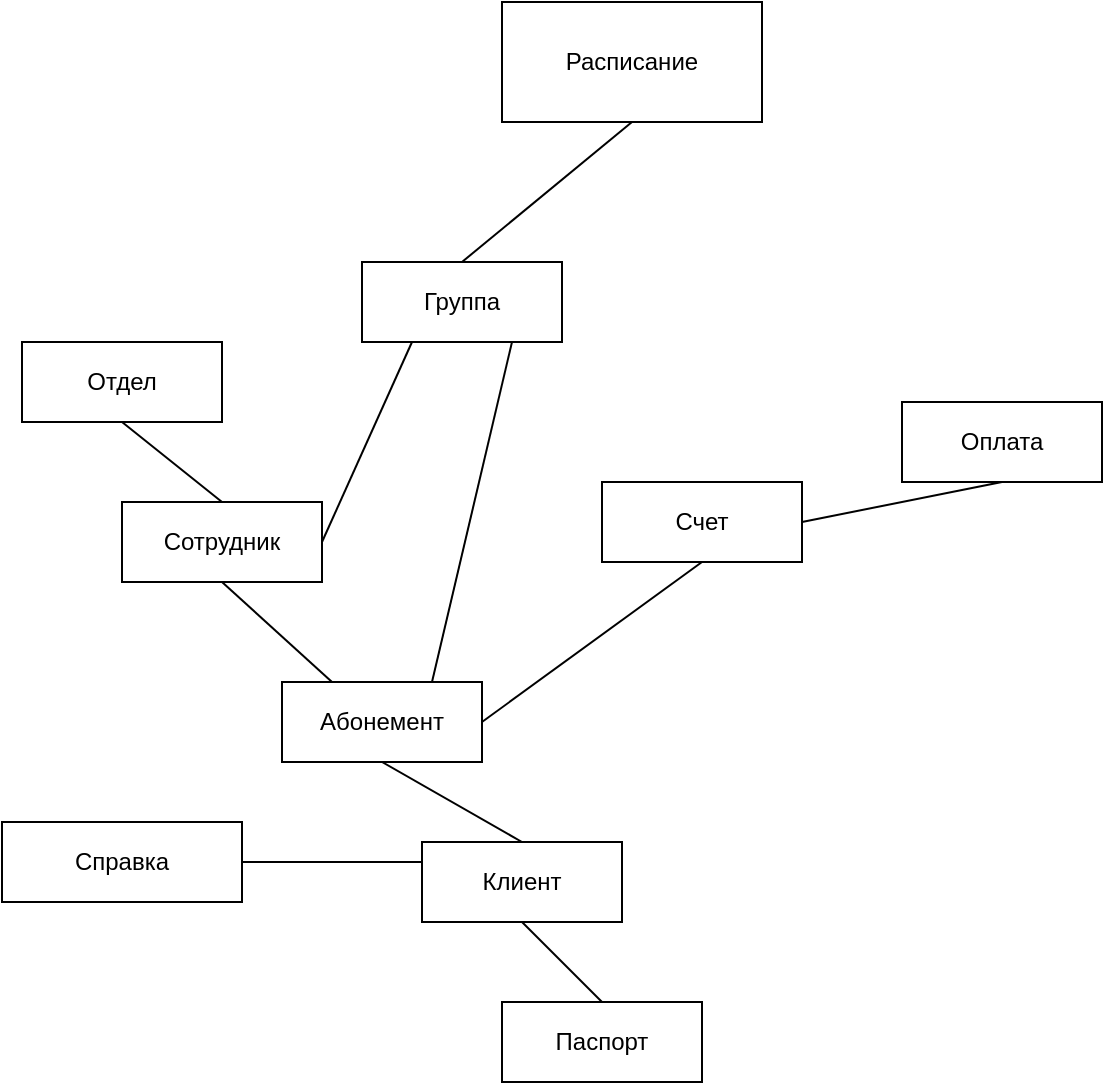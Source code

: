 <mxfile version="22.1.5" type="device" pages="3">
  <diagram name="Связь сущностей" id="02it9UvkFcy4DUCH5B7y">
    <mxGraphModel dx="1434" dy="790" grid="1" gridSize="10" guides="1" tooltips="1" connect="1" arrows="1" fold="1" page="1" pageScale="1" pageWidth="827" pageHeight="1169" math="0" shadow="0">
      <root>
        <mxCell id="0" />
        <mxCell id="1" parent="0" />
        <mxCell id="o1F1VT9cr-Glj1TYovU8-3" value="Сотрудник" style="whiteSpace=wrap;html=1;align=center;" parent="1" vertex="1">
          <mxGeometry x="199" y="360" width="100" height="40" as="geometry" />
        </mxCell>
        <mxCell id="o1F1VT9cr-Glj1TYovU8-4" value="Счет" style="whiteSpace=wrap;html=1;align=center;" parent="1" vertex="1">
          <mxGeometry x="439" y="350" width="100" height="40" as="geometry" />
        </mxCell>
        <mxCell id="o1F1VT9cr-Glj1TYovU8-6" value="Отдел" style="whiteSpace=wrap;html=1;align=center;" parent="1" vertex="1">
          <mxGeometry x="149" y="280" width="100" height="40" as="geometry" />
        </mxCell>
        <mxCell id="o1F1VT9cr-Glj1TYovU8-7" value="Паспорт" style="whiteSpace=wrap;html=1;align=center;" parent="1" vertex="1">
          <mxGeometry x="389" y="610" width="100" height="40" as="geometry" />
        </mxCell>
        <mxCell id="o1F1VT9cr-Glj1TYovU8-8" value="Клиент" style="whiteSpace=wrap;html=1;align=center;" parent="1" vertex="1">
          <mxGeometry x="349" y="530" width="100" height="40" as="geometry" />
        </mxCell>
        <mxCell id="o1F1VT9cr-Glj1TYovU8-10" value="Абонемент" style="whiteSpace=wrap;html=1;align=center;" parent="1" vertex="1">
          <mxGeometry x="279" y="450" width="100" height="40" as="geometry" />
        </mxCell>
        <mxCell id="o1F1VT9cr-Glj1TYovU8-13" value="Справка" style="whiteSpace=wrap;html=1;align=center;" parent="1" vertex="1">
          <mxGeometry x="139" y="520" width="120" height="40" as="geometry" />
        </mxCell>
        <mxCell id="o1F1VT9cr-Glj1TYovU8-16" value="" style="endArrow=none;html=1;rounded=0;entryX=0.5;entryY=1;entryDx=0;entryDy=0;exitX=0.5;exitY=0;exitDx=0;exitDy=0;" parent="1" source="o1F1VT9cr-Glj1TYovU8-3" target="o1F1VT9cr-Glj1TYovU8-6" edge="1">
          <mxGeometry width="50" height="50" relative="1" as="geometry">
            <mxPoint x="229" y="500" as="sourcePoint" />
            <mxPoint x="279" y="450" as="targetPoint" />
          </mxGeometry>
        </mxCell>
        <mxCell id="o1F1VT9cr-Glj1TYovU8-17" value="" style="endArrow=none;html=1;rounded=0;entryX=0.5;entryY=1;entryDx=0;entryDy=0;exitX=0.5;exitY=0;exitDx=0;exitDy=0;" parent="1" source="o1F1VT9cr-Glj1TYovU8-7" target="o1F1VT9cr-Glj1TYovU8-8" edge="1">
          <mxGeometry width="50" height="50" relative="1" as="geometry">
            <mxPoint x="369" y="770" as="sourcePoint" />
            <mxPoint x="419" y="720" as="targetPoint" />
          </mxGeometry>
        </mxCell>
        <mxCell id="o1F1VT9cr-Glj1TYovU8-23" value="" style="endArrow=none;html=1;rounded=0;entryX=1;entryY=0.5;entryDx=0;entryDy=0;exitX=0.5;exitY=1;exitDx=0;exitDy=0;" parent="1" source="o1F1VT9cr-Glj1TYovU8-4" target="o1F1VT9cr-Glj1TYovU8-10" edge="1">
          <mxGeometry width="50" height="50" relative="1" as="geometry">
            <mxPoint x="249" y="475" as="sourcePoint" />
            <mxPoint x="299" y="425" as="targetPoint" />
          </mxGeometry>
        </mxCell>
        <mxCell id="o1F1VT9cr-Glj1TYovU8-27" value="Оплата" style="whiteSpace=wrap;html=1;align=center;" parent="1" vertex="1">
          <mxGeometry x="589" y="310" width="100" height="40" as="geometry" />
        </mxCell>
        <mxCell id="o1F1VT9cr-Glj1TYovU8-33" value="" style="endArrow=none;html=1;rounded=0;entryX=0.5;entryY=1;entryDx=0;entryDy=0;exitX=0.5;exitY=0;exitDx=0;exitDy=0;" parent="1" source="o1F1VT9cr-Glj1TYovU8-8" target="o1F1VT9cr-Glj1TYovU8-10" edge="1">
          <mxGeometry width="50" height="50" relative="1" as="geometry">
            <mxPoint x="79" y="550" as="sourcePoint" />
            <mxPoint x="129" y="500" as="targetPoint" />
          </mxGeometry>
        </mxCell>
        <mxCell id="o1F1VT9cr-Glj1TYovU8-34" value="" style="endArrow=none;html=1;rounded=0;entryX=0.5;entryY=1;entryDx=0;entryDy=0;exitX=1;exitY=0.5;exitDx=0;exitDy=0;" parent="1" source="o1F1VT9cr-Glj1TYovU8-4" target="o1F1VT9cr-Glj1TYovU8-27" edge="1">
          <mxGeometry width="50" height="50" relative="1" as="geometry">
            <mxPoint x="569" y="450" as="sourcePoint" />
            <mxPoint x="619" y="400" as="targetPoint" />
          </mxGeometry>
        </mxCell>
        <mxCell id="o1F1VT9cr-Glj1TYovU8-36" value="" style="endArrow=none;html=1;rounded=0;entryX=0;entryY=0.25;entryDx=0;entryDy=0;strokeColor=#000000;" parent="1" source="o1F1VT9cr-Glj1TYovU8-13" target="o1F1VT9cr-Glj1TYovU8-8" edge="1">
          <mxGeometry width="50" height="50" relative="1" as="geometry">
            <mxPoint x="99" y="520" as="sourcePoint" />
            <mxPoint x="149" y="470" as="targetPoint" />
          </mxGeometry>
        </mxCell>
        <mxCell id="o1F1VT9cr-Glj1TYovU8-37" value="" style="endArrow=none;html=1;rounded=0;entryX=0.25;entryY=0;entryDx=0;entryDy=0;exitX=0.5;exitY=1;exitDx=0;exitDy=0;" parent="1" source="o1F1VT9cr-Glj1TYovU8-3" target="o1F1VT9cr-Glj1TYovU8-10" edge="1">
          <mxGeometry width="50" height="50" relative="1" as="geometry">
            <mxPoint x="159" y="500" as="sourcePoint" />
            <mxPoint x="209" y="450" as="targetPoint" />
          </mxGeometry>
        </mxCell>
        <mxCell id="Trh4I7BbrDBNZctFLFGw-2" value="Расписание" style="whiteSpace=wrap;html=1;align=center;" parent="1" vertex="1">
          <mxGeometry x="389" y="110" width="130" height="60" as="geometry" />
        </mxCell>
        <mxCell id="xAuBlTDTA0zlolhbD_qu-1" value="Группа" style="whiteSpace=wrap;html=1;align=center;" parent="1" vertex="1">
          <mxGeometry x="319" y="240" width="100" height="40" as="geometry" />
        </mxCell>
        <mxCell id="xAuBlTDTA0zlolhbD_qu-2" value="" style="endArrow=none;html=1;rounded=0;entryX=0.5;entryY=1;entryDx=0;entryDy=0;exitX=0.5;exitY=0;exitDx=0;exitDy=0;" parent="1" source="xAuBlTDTA0zlolhbD_qu-1" target="Trh4I7BbrDBNZctFLFGw-2" edge="1">
          <mxGeometry width="50" height="50" relative="1" as="geometry">
            <mxPoint x="579" y="680" as="sourcePoint" />
            <mxPoint x="629" y="630" as="targetPoint" />
          </mxGeometry>
        </mxCell>
        <mxCell id="xAuBlTDTA0zlolhbD_qu-3" value="" style="endArrow=none;html=1;rounded=0;entryX=0.25;entryY=1;entryDx=0;entryDy=0;exitX=1;exitY=0.5;exitDx=0;exitDy=0;" parent="1" source="o1F1VT9cr-Glj1TYovU8-3" target="xAuBlTDTA0zlolhbD_qu-1" edge="1">
          <mxGeometry width="50" height="50" relative="1" as="geometry">
            <mxPoint x="559" y="700" as="sourcePoint" />
            <mxPoint x="609" y="650" as="targetPoint" />
          </mxGeometry>
        </mxCell>
        <mxCell id="xAuBlTDTA0zlolhbD_qu-4" value="" style="endArrow=none;html=1;rounded=0;entryX=0.75;entryY=1;entryDx=0;entryDy=0;exitX=0.75;exitY=0;exitDx=0;exitDy=0;" parent="1" source="o1F1VT9cr-Glj1TYovU8-10" target="xAuBlTDTA0zlolhbD_qu-1" edge="1">
          <mxGeometry width="50" height="50" relative="1" as="geometry">
            <mxPoint x="539" y="710" as="sourcePoint" />
            <mxPoint x="589" y="660" as="targetPoint" />
          </mxGeometry>
        </mxCell>
      </root>
    </mxGraphModel>
  </diagram>
  <diagram id="EMOTaalgW9I2ZiNuXHzj" name="Даталогическая модель">
    <mxGraphModel dx="1434" dy="790" grid="1" gridSize="10" guides="1" tooltips="1" connect="1" arrows="1" fold="1" page="1" pageScale="1" pageWidth="827" pageHeight="1169" math="0" shadow="0">
      <root>
        <mxCell id="0" />
        <mxCell id="1" parent="0" />
        <mxCell id="WkszlVOVXjF80B7YvMMR-1" value="Сотрудник" style="whiteSpace=wrap;html=1;align=center;" parent="1" vertex="1">
          <mxGeometry x="181" y="350" width="100" height="40" as="geometry" />
        </mxCell>
        <mxCell id="WkszlVOVXjF80B7YvMMR-2" value="Счет" style="whiteSpace=wrap;html=1;align=center;" parent="1" vertex="1">
          <mxGeometry x="560" y="460" width="100" height="40" as="geometry" />
        </mxCell>
        <mxCell id="WkszlVOVXjF80B7YvMMR-3" value="Отдел" style="whiteSpace=wrap;html=1;align=center;" parent="1" vertex="1">
          <mxGeometry x="20" y="320" width="100" height="40" as="geometry" />
        </mxCell>
        <mxCell id="WkszlVOVXjF80B7YvMMR-4" value="Паспорт" style="whiteSpace=wrap;html=1;align=center;" parent="1" vertex="1">
          <mxGeometry x="400" y="630" width="100" height="40" as="geometry" />
        </mxCell>
        <mxCell id="WkszlVOVXjF80B7YvMMR-5" value="Клиент" style="whiteSpace=wrap;html=1;align=center;" parent="1" vertex="1">
          <mxGeometry x="371" y="550" width="100" height="40" as="geometry" />
        </mxCell>
        <mxCell id="WkszlVOVXjF80B7YvMMR-6" value="Абонемент" style="whiteSpace=wrap;html=1;align=center;" parent="1" vertex="1">
          <mxGeometry x="350" y="450" width="100" height="40" as="geometry" />
        </mxCell>
        <mxCell id="WkszlVOVXjF80B7YvMMR-7" value="Справка" style="whiteSpace=wrap;html=1;align=center;" parent="1" vertex="1">
          <mxGeometry x="120" y="545" width="120" height="40" as="geometry" />
        </mxCell>
        <mxCell id="WkszlVOVXjF80B7YvMMR-9" value="" style="endArrow=none;html=1;rounded=0;entryX=0.5;entryY=1;entryDx=0;entryDy=0;exitX=0.5;exitY=0;exitDx=0;exitDy=0;strokeColor=#000000;" parent="1" source="WkszlVOVXjF80B7YvMMR-4" target="WkszlVOVXjF80B7YvMMR-5" edge="1">
          <mxGeometry width="50" height="50" relative="1" as="geometry">
            <mxPoint x="351" y="790" as="sourcePoint" />
            <mxPoint x="401" y="740" as="targetPoint" />
          </mxGeometry>
        </mxCell>
        <mxCell id="WkszlVOVXjF80B7YvMMR-10" value="" style="endArrow=none;html=1;rounded=0;exitX=0;exitY=0.5;exitDx=0;exitDy=0;" parent="1" source="WkszlVOVXjF80B7YvMMR-2" edge="1">
          <mxGeometry width="50" height="50" relative="1" as="geometry">
            <mxPoint x="290" y="475" as="sourcePoint" />
            <mxPoint x="450" y="470" as="targetPoint" />
          </mxGeometry>
        </mxCell>
        <mxCell id="WkszlVOVXjF80B7YvMMR-11" value="Оплата" style="whiteSpace=wrap;html=1;align=center;" parent="1" vertex="1">
          <mxGeometry x="700" y="430" width="100" height="40" as="geometry" />
        </mxCell>
        <mxCell id="WkszlVOVXjF80B7YvMMR-16" value="Расписание" style="whiteSpace=wrap;html=1;align=center;" parent="1" vertex="1">
          <mxGeometry x="590" y="210" width="130" height="60" as="geometry" />
        </mxCell>
        <mxCell id="WkszlVOVXjF80B7YvMMR-17" value="Группа" style="whiteSpace=wrap;html=1;align=center;" parent="1" vertex="1">
          <mxGeometry x="420" y="270" width="100" height="40" as="geometry" />
        </mxCell>
        <mxCell id="-6R3NDcyHxiSixkOYSFN-1" value="" style="edgeStyle=entityRelationEdgeStyle;fontSize=12;html=1;endArrow=ERoneToMany;rounded=0;exitX=1;exitY=0.5;exitDx=0;exitDy=0;entryX=0;entryY=0.5;entryDx=0;entryDy=0;" parent="1" source="WkszlVOVXjF80B7YvMMR-3" target="WkszlVOVXjF80B7YvMMR-1" edge="1">
          <mxGeometry width="100" height="100" relative="1" as="geometry">
            <mxPoint x="251" y="160" as="sourcePoint" />
            <mxPoint x="351" y="60" as="targetPoint" />
          </mxGeometry>
        </mxCell>
        <mxCell id="-6R3NDcyHxiSixkOYSFN-3" value="" style="edgeStyle=entityRelationEdgeStyle;fontSize=12;html=1;endArrow=ERoneToMany;rounded=0;exitX=1;exitY=0.5;exitDx=0;exitDy=0;entryX=0;entryY=0.5;entryDx=0;entryDy=0;" parent="1" source="WkszlVOVXjF80B7YvMMR-2" target="WkszlVOVXjF80B7YvMMR-11" edge="1">
          <mxGeometry width="100" height="100" relative="1" as="geometry">
            <mxPoint x="691" y="560" as="sourcePoint" />
            <mxPoint x="791" y="460" as="targetPoint" />
          </mxGeometry>
        </mxCell>
        <mxCell id="-6R3NDcyHxiSixkOYSFN-4" value="" style="edgeStyle=entityRelationEdgeStyle;fontSize=12;html=1;endArrow=ERoneToMany;rounded=0;exitX=0;exitY=0.5;exitDx=0;exitDy=0;entryX=1;entryY=0.5;entryDx=0;entryDy=0;" parent="1" source="WkszlVOVXjF80B7YvMMR-16" target="WkszlVOVXjF80B7YvMMR-17" edge="1">
          <mxGeometry width="100" height="100" relative="1" as="geometry">
            <mxPoint x="491" y="280" as="sourcePoint" />
            <mxPoint x="591" y="180" as="targetPoint" />
          </mxGeometry>
        </mxCell>
        <mxCell id="-6R3NDcyHxiSixkOYSFN-5" value="" style="edgeStyle=entityRelationEdgeStyle;fontSize=12;html=1;endArrow=ERoneToMany;rounded=0;exitX=1;exitY=0.5;exitDx=0;exitDy=0;entryX=0;entryY=0.5;entryDx=0;entryDy=0;" parent="1" source="WkszlVOVXjF80B7YvMMR-1" target="WkszlVOVXjF80B7YvMMR-17" edge="1">
          <mxGeometry width="100" height="100" relative="1" as="geometry">
            <mxPoint x="551" y="370" as="sourcePoint" />
            <mxPoint x="651" y="270" as="targetPoint" />
          </mxGeometry>
        </mxCell>
        <mxCell id="-6R3NDcyHxiSixkOYSFN-7" value="" style="edgeStyle=entityRelationEdgeStyle;fontSize=12;html=1;endArrow=ERoneToMany;rounded=0;entryX=0;entryY=0.25;entryDx=0;entryDy=0;exitX=1;exitY=0.75;exitDx=0;exitDy=0;" parent="1" source="WkszlVOVXjF80B7YvMMR-1" target="WkszlVOVXjF80B7YvMMR-6" edge="1">
          <mxGeometry width="100" height="100" relative="1" as="geometry">
            <mxPoint x="270" y="450" as="sourcePoint" />
            <mxPoint x="681" y="515" as="targetPoint" />
          </mxGeometry>
        </mxCell>
        <mxCell id="-6R3NDcyHxiSixkOYSFN-8" value="" style="edgeStyle=entityRelationEdgeStyle;fontSize=12;html=1;endArrow=ERoneToMany;rounded=0;entryX=1;entryY=0.25;entryDx=0;entryDy=0;" parent="1" target="WkszlVOVXjF80B7YvMMR-6" edge="1">
          <mxGeometry width="100" height="100" relative="1" as="geometry">
            <mxPoint x="520" y="300" as="sourcePoint" />
            <mxPoint x="490" y="340" as="targetPoint" />
            <Array as="points">
              <mxPoint x="560" y="370" />
            </Array>
          </mxGeometry>
        </mxCell>
        <mxCell id="6IN_U0vSPY8LzE_appCk-1" value="" style="edgeStyle=entityRelationEdgeStyle;fontSize=12;html=1;endArrow=ERmany;entryX=1;entryY=0.75;entryDx=0;entryDy=0;strokeColor=#000000;" parent="1" source="WkszlVOVXjF80B7YvMMR-5" target="WkszlVOVXjF80B7YvMMR-6" edge="1">
          <mxGeometry width="100" height="100" relative="1" as="geometry">
            <mxPoint x="220" y="750" as="sourcePoint" />
            <mxPoint x="320" y="650" as="targetPoint" />
          </mxGeometry>
        </mxCell>
        <mxCell id="6IN_U0vSPY8LzE_appCk-3" value="" style="edgeStyle=entityRelationEdgeStyle;fontSize=12;html=1;endArrow=ERmany;strokeColor=#000000;entryX=1;entryY=0.5;entryDx=0;entryDy=0;exitX=0;exitY=0.25;exitDx=0;exitDy=0;" parent="1" source="WkszlVOVXjF80B7YvMMR-5" target="WkszlVOVXjF80B7YvMMR-7" edge="1">
          <mxGeometry width="100" height="100" relative="1" as="geometry">
            <mxPoint x="200" y="780" as="sourcePoint" />
            <mxPoint x="300" y="680" as="targetPoint" />
          </mxGeometry>
        </mxCell>
      </root>
    </mxGraphModel>
  </diagram>
  <diagram id="UViT4wf7WXmi_-VWl7wZ" name="ДМ с атрибутами">
    <mxGraphModel dx="1687" dy="2098" grid="1" gridSize="10" guides="1" tooltips="1" connect="1" arrows="1" fold="1" page="1" pageScale="1" pageWidth="827" pageHeight="1169" math="0" shadow="0">
      <root>
        <mxCell id="0" />
        <mxCell id="1" parent="0" />
        <mxCell id="JB4ri4jAcLGnaDkkdIts-1" value="Отдел" style="shape=table;startSize=30;container=1;collapsible=1;childLayout=tableLayout;fixedRows=1;rowLines=0;fontStyle=1;align=center;resizeLast=1;html=1;" vertex="1" parent="1">
          <mxGeometry x="20" y="130" width="180" height="150" as="geometry" />
        </mxCell>
        <mxCell id="JB4ri4jAcLGnaDkkdIts-2" value="" style="shape=tableRow;horizontal=0;startSize=0;swimlaneHead=0;swimlaneBody=0;fillColor=none;collapsible=0;dropTarget=0;points=[[0,0.5],[1,0.5]];portConstraint=eastwest;top=0;left=0;right=0;bottom=1;" vertex="1" parent="JB4ri4jAcLGnaDkkdIts-1">
          <mxGeometry y="30" width="180" height="30" as="geometry" />
        </mxCell>
        <mxCell id="JB4ri4jAcLGnaDkkdIts-3" value="PK" style="shape=partialRectangle;connectable=0;fillColor=none;top=0;left=0;bottom=0;right=0;fontStyle=1;overflow=hidden;whiteSpace=wrap;html=1;" vertex="1" parent="JB4ri4jAcLGnaDkkdIts-2">
          <mxGeometry width="30" height="30" as="geometry">
            <mxRectangle width="30" height="30" as="alternateBounds" />
          </mxGeometry>
        </mxCell>
        <mxCell id="JB4ri4jAcLGnaDkkdIts-4" value="ИД_Отдел (&lt;span style=&quot;font-size: 13pt; line-height: 115%; font-family: &amp;quot;Times New Roman&amp;quot;, &amp;quot;serif&amp;quot;;&quot; lang=&quot;EN-US&quot;&gt;ID&lt;/span&gt;&lt;span style=&quot;font-size: 13pt; line-height: 115%; font-family: &amp;quot;Times New Roman&amp;quot;, &amp;quot;serif&amp;quot;;&quot;&gt;)&lt;/span&gt;" style="shape=partialRectangle;connectable=0;fillColor=none;top=0;left=0;bottom=0;right=0;align=left;spacingLeft=6;fontStyle=5;overflow=hidden;whiteSpace=wrap;html=1;" vertex="1" parent="JB4ri4jAcLGnaDkkdIts-2">
          <mxGeometry x="30" width="150" height="30" as="geometry">
            <mxRectangle width="150" height="30" as="alternateBounds" />
          </mxGeometry>
        </mxCell>
        <mxCell id="JB4ri4jAcLGnaDkkdIts-5" value="" style="shape=tableRow;horizontal=0;startSize=0;swimlaneHead=0;swimlaneBody=0;fillColor=none;collapsible=0;dropTarget=0;points=[[0,0.5],[1,0.5]];portConstraint=eastwest;top=0;left=0;right=0;bottom=0;" vertex="1" parent="JB4ri4jAcLGnaDkkdIts-1">
          <mxGeometry y="60" width="180" height="30" as="geometry" />
        </mxCell>
        <mxCell id="JB4ri4jAcLGnaDkkdIts-6" value="" style="shape=partialRectangle;connectable=0;fillColor=none;top=0;left=0;bottom=0;right=0;editable=1;overflow=hidden;whiteSpace=wrap;html=1;" vertex="1" parent="JB4ri4jAcLGnaDkkdIts-5">
          <mxGeometry width="30" height="30" as="geometry">
            <mxRectangle width="30" height="30" as="alternateBounds" />
          </mxGeometry>
        </mxCell>
        <mxCell id="JB4ri4jAcLGnaDkkdIts-7" value="Наименование" style="shape=partialRectangle;connectable=0;fillColor=none;top=0;left=0;bottom=0;right=0;align=left;spacingLeft=6;overflow=hidden;whiteSpace=wrap;html=1;" vertex="1" parent="JB4ri4jAcLGnaDkkdIts-5">
          <mxGeometry x="30" width="150" height="30" as="geometry">
            <mxRectangle width="150" height="30" as="alternateBounds" />
          </mxGeometry>
        </mxCell>
        <mxCell id="JB4ri4jAcLGnaDkkdIts-8" value="" style="shape=tableRow;horizontal=0;startSize=0;swimlaneHead=0;swimlaneBody=0;fillColor=none;collapsible=0;dropTarget=0;points=[[0,0.5],[1,0.5]];portConstraint=eastwest;top=0;left=0;right=0;bottom=0;" vertex="1" parent="JB4ri4jAcLGnaDkkdIts-1">
          <mxGeometry y="90" width="180" height="30" as="geometry" />
        </mxCell>
        <mxCell id="JB4ri4jAcLGnaDkkdIts-9" value="" style="shape=partialRectangle;connectable=0;fillColor=none;top=0;left=0;bottom=0;right=0;editable=1;overflow=hidden;whiteSpace=wrap;html=1;" vertex="1" parent="JB4ri4jAcLGnaDkkdIts-8">
          <mxGeometry width="30" height="30" as="geometry">
            <mxRectangle width="30" height="30" as="alternateBounds" />
          </mxGeometry>
        </mxCell>
        <mxCell id="JB4ri4jAcLGnaDkkdIts-10" value="Место расположения" style="shape=partialRectangle;connectable=0;fillColor=none;top=0;left=0;bottom=0;right=0;align=left;spacingLeft=6;overflow=hidden;whiteSpace=wrap;html=1;" vertex="1" parent="JB4ri4jAcLGnaDkkdIts-8">
          <mxGeometry x="30" width="150" height="30" as="geometry">
            <mxRectangle width="150" height="30" as="alternateBounds" />
          </mxGeometry>
        </mxCell>
        <mxCell id="JB4ri4jAcLGnaDkkdIts-11" value="" style="shape=tableRow;horizontal=0;startSize=0;swimlaneHead=0;swimlaneBody=0;fillColor=none;collapsible=0;dropTarget=0;points=[[0,0.5],[1,0.5]];portConstraint=eastwest;top=0;left=0;right=0;bottom=0;" vertex="1" parent="JB4ri4jAcLGnaDkkdIts-1">
          <mxGeometry y="120" width="180" height="30" as="geometry" />
        </mxCell>
        <mxCell id="JB4ri4jAcLGnaDkkdIts-12" value="" style="shape=partialRectangle;connectable=0;fillColor=none;top=0;left=0;bottom=0;right=0;editable=1;overflow=hidden;whiteSpace=wrap;html=1;" vertex="1" parent="JB4ri4jAcLGnaDkkdIts-11">
          <mxGeometry width="30" height="30" as="geometry">
            <mxRectangle width="30" height="30" as="alternateBounds" />
          </mxGeometry>
        </mxCell>
        <mxCell id="JB4ri4jAcLGnaDkkdIts-13" value="Контактное данное" style="shape=partialRectangle;connectable=0;fillColor=none;top=0;left=0;bottom=0;right=0;align=left;spacingLeft=6;overflow=hidden;whiteSpace=wrap;html=1;" vertex="1" parent="JB4ri4jAcLGnaDkkdIts-11">
          <mxGeometry x="30" width="150" height="30" as="geometry">
            <mxRectangle width="150" height="30" as="alternateBounds" />
          </mxGeometry>
        </mxCell>
        <mxCell id="JB4ri4jAcLGnaDkkdIts-14" value="Сотрудник" style="shape=table;startSize=30;container=1;collapsible=1;childLayout=tableLayout;fixedRows=1;rowLines=0;fontStyle=1;align=center;resizeLast=1;html=1;" vertex="1" parent="1">
          <mxGeometry x="280" y="80" width="180" height="200" as="geometry" />
        </mxCell>
        <mxCell id="JB4ri4jAcLGnaDkkdIts-15" value="" style="shape=tableRow;horizontal=0;startSize=0;swimlaneHead=0;swimlaneBody=0;fillColor=none;collapsible=0;dropTarget=0;points=[[0,0.5],[1,0.5]];portConstraint=eastwest;top=0;left=0;right=0;bottom=1;" vertex="1" parent="JB4ri4jAcLGnaDkkdIts-14">
          <mxGeometry y="30" width="180" height="30" as="geometry" />
        </mxCell>
        <mxCell id="JB4ri4jAcLGnaDkkdIts-16" value="PK" style="shape=partialRectangle;connectable=0;fillColor=none;top=0;left=0;bottom=0;right=0;fontStyle=1;overflow=hidden;whiteSpace=wrap;html=1;" vertex="1" parent="JB4ri4jAcLGnaDkkdIts-15">
          <mxGeometry width="30" height="30" as="geometry">
            <mxRectangle width="30" height="30" as="alternateBounds" />
          </mxGeometry>
        </mxCell>
        <mxCell id="JB4ri4jAcLGnaDkkdIts-17" value="ИД_Сотрудник (&lt;span style=&quot;font-size: 12pt; line-height: 115%; font-family: &amp;quot;Times New Roman&amp;quot;, &amp;quot;serif&amp;quot;;&quot; lang=&quot;EN-US&quot;&gt;ID&lt;/span&gt;&lt;span style=&quot;font-size: 12pt; line-height: 115%; font-family: &amp;quot;Times New Roman&amp;quot;, &amp;quot;serif&amp;quot;;&quot;&gt;)&lt;/span&gt;" style="shape=partialRectangle;connectable=0;fillColor=none;top=0;left=0;bottom=0;right=0;align=left;spacingLeft=6;fontStyle=5;overflow=hidden;whiteSpace=wrap;html=1;" vertex="1" parent="JB4ri4jAcLGnaDkkdIts-15">
          <mxGeometry x="30" width="150" height="30" as="geometry">
            <mxRectangle width="150" height="30" as="alternateBounds" />
          </mxGeometry>
        </mxCell>
        <mxCell id="JB4ri4jAcLGnaDkkdIts-18" value="" style="shape=tableRow;horizontal=0;startSize=0;swimlaneHead=0;swimlaneBody=0;fillColor=none;collapsible=0;dropTarget=0;points=[[0,0.5],[1,0.5]];portConstraint=eastwest;top=0;left=0;right=0;bottom=0;" vertex="1" parent="JB4ri4jAcLGnaDkkdIts-14">
          <mxGeometry y="60" width="180" height="30" as="geometry" />
        </mxCell>
        <mxCell id="JB4ri4jAcLGnaDkkdIts-19" value="" style="shape=partialRectangle;connectable=0;fillColor=none;top=0;left=0;bottom=0;right=0;editable=1;overflow=hidden;whiteSpace=wrap;html=1;" vertex="1" parent="JB4ri4jAcLGnaDkkdIts-18">
          <mxGeometry width="30" height="30" as="geometry">
            <mxRectangle width="30" height="30" as="alternateBounds" />
          </mxGeometry>
        </mxCell>
        <mxCell id="JB4ri4jAcLGnaDkkdIts-20" value="Фамилия" style="shape=partialRectangle;connectable=0;fillColor=none;top=0;left=0;bottom=0;right=0;align=left;spacingLeft=6;overflow=hidden;whiteSpace=wrap;html=1;" vertex="1" parent="JB4ri4jAcLGnaDkkdIts-18">
          <mxGeometry x="30" width="150" height="30" as="geometry">
            <mxRectangle width="150" height="30" as="alternateBounds" />
          </mxGeometry>
        </mxCell>
        <mxCell id="JB4ri4jAcLGnaDkkdIts-21" value="" style="shape=tableRow;horizontal=0;startSize=0;swimlaneHead=0;swimlaneBody=0;fillColor=none;collapsible=0;dropTarget=0;points=[[0,0.5],[1,0.5]];portConstraint=eastwest;top=0;left=0;right=0;bottom=0;" vertex="1" parent="JB4ri4jAcLGnaDkkdIts-14">
          <mxGeometry y="90" width="180" height="30" as="geometry" />
        </mxCell>
        <mxCell id="JB4ri4jAcLGnaDkkdIts-22" value="" style="shape=partialRectangle;connectable=0;fillColor=none;top=0;left=0;bottom=0;right=0;editable=1;overflow=hidden;whiteSpace=wrap;html=1;" vertex="1" parent="JB4ri4jAcLGnaDkkdIts-21">
          <mxGeometry width="30" height="30" as="geometry">
            <mxRectangle width="30" height="30" as="alternateBounds" />
          </mxGeometry>
        </mxCell>
        <mxCell id="JB4ri4jAcLGnaDkkdIts-23" value="Имя" style="shape=partialRectangle;connectable=0;fillColor=none;top=0;left=0;bottom=0;right=0;align=left;spacingLeft=6;overflow=hidden;whiteSpace=wrap;html=1;" vertex="1" parent="JB4ri4jAcLGnaDkkdIts-21">
          <mxGeometry x="30" width="150" height="30" as="geometry">
            <mxRectangle width="150" height="30" as="alternateBounds" />
          </mxGeometry>
        </mxCell>
        <mxCell id="JB4ri4jAcLGnaDkkdIts-24" value="" style="shape=tableRow;horizontal=0;startSize=0;swimlaneHead=0;swimlaneBody=0;fillColor=none;collapsible=0;dropTarget=0;points=[[0,0.5],[1,0.5]];portConstraint=eastwest;top=0;left=0;right=0;bottom=0;" vertex="1" parent="JB4ri4jAcLGnaDkkdIts-14">
          <mxGeometry y="120" width="180" height="80" as="geometry" />
        </mxCell>
        <mxCell id="JB4ri4jAcLGnaDkkdIts-25" value="" style="shape=partialRectangle;connectable=0;fillColor=none;top=0;left=0;bottom=0;right=0;editable=1;overflow=hidden;whiteSpace=wrap;html=1;" vertex="1" parent="JB4ri4jAcLGnaDkkdIts-24">
          <mxGeometry width="30" height="80" as="geometry">
            <mxRectangle width="30" height="80" as="alternateBounds" />
          </mxGeometry>
        </mxCell>
        <mxCell id="JB4ri4jAcLGnaDkkdIts-26" value="Отчество&lt;br&gt;&lt;br&gt;ИД_Отдел&lt;br&gt;&lt;br&gt;Должность" style="shape=partialRectangle;connectable=0;fillColor=none;top=0;left=0;bottom=0;right=0;align=left;spacingLeft=6;overflow=hidden;whiteSpace=wrap;html=1;" vertex="1" parent="JB4ri4jAcLGnaDkkdIts-24">
          <mxGeometry x="30" width="150" height="80" as="geometry">
            <mxRectangle width="150" height="80" as="alternateBounds" />
          </mxGeometry>
        </mxCell>
        <mxCell id="JB4ri4jAcLGnaDkkdIts-27" value="Клиент" style="shape=table;startSize=30;container=1;collapsible=1;childLayout=tableLayout;fixedRows=1;rowLines=0;fontStyle=1;align=center;resizeLast=1;html=1;" vertex="1" parent="1">
          <mxGeometry x="850" y="480" width="180" height="260" as="geometry" />
        </mxCell>
        <mxCell id="JB4ri4jAcLGnaDkkdIts-28" value="" style="shape=tableRow;horizontal=0;startSize=0;swimlaneHead=0;swimlaneBody=0;fillColor=none;collapsible=0;dropTarget=0;points=[[0,0.5],[1,0.5]];portConstraint=eastwest;top=0;left=0;right=0;bottom=1;" vertex="1" parent="JB4ri4jAcLGnaDkkdIts-27">
          <mxGeometry y="30" width="180" height="30" as="geometry" />
        </mxCell>
        <mxCell id="JB4ri4jAcLGnaDkkdIts-29" value="PK" style="shape=partialRectangle;connectable=0;fillColor=none;top=0;left=0;bottom=0;right=0;fontStyle=1;overflow=hidden;whiteSpace=wrap;html=1;" vertex="1" parent="JB4ri4jAcLGnaDkkdIts-28">
          <mxGeometry width="30" height="30" as="geometry">
            <mxRectangle width="30" height="30" as="alternateBounds" />
          </mxGeometry>
        </mxCell>
        <mxCell id="JB4ri4jAcLGnaDkkdIts-30" value="ИД_Клиент (&lt;span style=&quot;font-size: 13pt; line-height: 115%; font-family: &amp;quot;Times New Roman&amp;quot;, &amp;quot;serif&amp;quot;;&quot; lang=&quot;EN-US&quot;&gt;ID&lt;/span&gt;&lt;span style=&quot;font-size: 13pt; line-height: 115%; font-family: &amp;quot;Times New Roman&amp;quot;, &amp;quot;serif&amp;quot;;&quot;&gt;)&lt;/span&gt;" style="shape=partialRectangle;connectable=0;fillColor=none;top=0;left=0;bottom=0;right=0;align=left;spacingLeft=6;fontStyle=5;overflow=hidden;whiteSpace=wrap;html=1;" vertex="1" parent="JB4ri4jAcLGnaDkkdIts-28">
          <mxGeometry x="30" width="150" height="30" as="geometry">
            <mxRectangle width="150" height="30" as="alternateBounds" />
          </mxGeometry>
        </mxCell>
        <mxCell id="JB4ri4jAcLGnaDkkdIts-31" value="" style="shape=tableRow;horizontal=0;startSize=0;swimlaneHead=0;swimlaneBody=0;fillColor=none;collapsible=0;dropTarget=0;points=[[0,0.5],[1,0.5]];portConstraint=eastwest;top=0;left=0;right=0;bottom=0;" vertex="1" parent="JB4ri4jAcLGnaDkkdIts-27">
          <mxGeometry y="60" width="180" height="30" as="geometry" />
        </mxCell>
        <mxCell id="JB4ri4jAcLGnaDkkdIts-32" value="" style="shape=partialRectangle;connectable=0;fillColor=none;top=0;left=0;bottom=0;right=0;editable=1;overflow=hidden;whiteSpace=wrap;html=1;" vertex="1" parent="JB4ri4jAcLGnaDkkdIts-31">
          <mxGeometry width="30" height="30" as="geometry">
            <mxRectangle width="30" height="30" as="alternateBounds" />
          </mxGeometry>
        </mxCell>
        <mxCell id="JB4ri4jAcLGnaDkkdIts-33" value="Фамилия" style="shape=partialRectangle;connectable=0;fillColor=none;top=0;left=0;bottom=0;right=0;align=left;spacingLeft=6;overflow=hidden;whiteSpace=wrap;html=1;" vertex="1" parent="JB4ri4jAcLGnaDkkdIts-31">
          <mxGeometry x="30" width="150" height="30" as="geometry">
            <mxRectangle width="150" height="30" as="alternateBounds" />
          </mxGeometry>
        </mxCell>
        <mxCell id="JB4ri4jAcLGnaDkkdIts-34" value="" style="shape=tableRow;horizontal=0;startSize=0;swimlaneHead=0;swimlaneBody=0;fillColor=none;collapsible=0;dropTarget=0;points=[[0,0.5],[1,0.5]];portConstraint=eastwest;top=0;left=0;right=0;bottom=0;" vertex="1" parent="JB4ri4jAcLGnaDkkdIts-27">
          <mxGeometry y="90" width="180" height="30" as="geometry" />
        </mxCell>
        <mxCell id="JB4ri4jAcLGnaDkkdIts-35" value="" style="shape=partialRectangle;connectable=0;fillColor=none;top=0;left=0;bottom=0;right=0;editable=1;overflow=hidden;whiteSpace=wrap;html=1;" vertex="1" parent="JB4ri4jAcLGnaDkkdIts-34">
          <mxGeometry width="30" height="30" as="geometry">
            <mxRectangle width="30" height="30" as="alternateBounds" />
          </mxGeometry>
        </mxCell>
        <mxCell id="JB4ri4jAcLGnaDkkdIts-36" value="Имя" style="shape=partialRectangle;connectable=0;fillColor=none;top=0;left=0;bottom=0;right=0;align=left;spacingLeft=6;overflow=hidden;whiteSpace=wrap;html=1;" vertex="1" parent="JB4ri4jAcLGnaDkkdIts-34">
          <mxGeometry x="30" width="150" height="30" as="geometry">
            <mxRectangle width="150" height="30" as="alternateBounds" />
          </mxGeometry>
        </mxCell>
        <mxCell id="JB4ri4jAcLGnaDkkdIts-37" value="" style="shape=tableRow;horizontal=0;startSize=0;swimlaneHead=0;swimlaneBody=0;fillColor=none;collapsible=0;dropTarget=0;points=[[0,0.5],[1,0.5]];portConstraint=eastwest;top=0;left=0;right=0;bottom=0;" vertex="1" parent="JB4ri4jAcLGnaDkkdIts-27">
          <mxGeometry y="120" width="180" height="140" as="geometry" />
        </mxCell>
        <mxCell id="JB4ri4jAcLGnaDkkdIts-38" value="" style="shape=partialRectangle;connectable=0;fillColor=none;top=0;left=0;bottom=0;right=0;editable=1;overflow=hidden;whiteSpace=wrap;html=1;" vertex="1" parent="JB4ri4jAcLGnaDkkdIts-37">
          <mxGeometry width="30" height="140" as="geometry">
            <mxRectangle width="30" height="140" as="alternateBounds" />
          </mxGeometry>
        </mxCell>
        <mxCell id="JB4ri4jAcLGnaDkkdIts-39" value="Отчество&lt;br&gt;&lt;br&gt;ИД_Паспорт&lt;br&gt;&lt;br&gt;Телефон&lt;br&gt;&lt;br&gt;Эл. почта&lt;br&gt;&lt;br&gt;Категория клиента" style="shape=partialRectangle;connectable=0;fillColor=none;top=0;left=0;bottom=0;right=0;align=left;spacingLeft=6;overflow=hidden;whiteSpace=wrap;html=1;" vertex="1" parent="JB4ri4jAcLGnaDkkdIts-37">
          <mxGeometry x="30" width="150" height="140" as="geometry">
            <mxRectangle width="150" height="140" as="alternateBounds" />
          </mxGeometry>
        </mxCell>
        <mxCell id="JB4ri4jAcLGnaDkkdIts-40" value="Абонемент" style="shape=table;startSize=30;container=1;collapsible=1;childLayout=tableLayout;fixedRows=1;rowLines=0;fontStyle=1;align=center;resizeLast=1;html=1;" vertex="1" parent="1">
          <mxGeometry x="550" y="100" width="180" height="280" as="geometry" />
        </mxCell>
        <mxCell id="JB4ri4jAcLGnaDkkdIts-41" value="" style="shape=tableRow;horizontal=0;startSize=0;swimlaneHead=0;swimlaneBody=0;fillColor=none;collapsible=0;dropTarget=0;points=[[0,0.5],[1,0.5]];portConstraint=eastwest;top=0;left=0;right=0;bottom=1;" vertex="1" parent="JB4ri4jAcLGnaDkkdIts-40">
          <mxGeometry y="30" width="180" height="30" as="geometry" />
        </mxCell>
        <mxCell id="JB4ri4jAcLGnaDkkdIts-42" value="PK" style="shape=partialRectangle;connectable=0;fillColor=none;top=0;left=0;bottom=0;right=0;fontStyle=1;overflow=hidden;whiteSpace=wrap;html=1;" vertex="1" parent="JB4ri4jAcLGnaDkkdIts-41">
          <mxGeometry width="30" height="30" as="geometry">
            <mxRectangle width="30" height="30" as="alternateBounds" />
          </mxGeometry>
        </mxCell>
        <mxCell id="JB4ri4jAcLGnaDkkdIts-43" value="ИД_Абонемент (&lt;span style=&quot;font-size: 12pt; line-height: 115%; font-family: &amp;quot;Times New Roman&amp;quot;, &amp;quot;serif&amp;quot;;&quot; lang=&quot;EN-US&quot;&gt;ID&lt;/span&gt;&lt;span style=&quot;font-size: 12pt; line-height: 115%; font-family: &amp;quot;Times New Roman&amp;quot;, &amp;quot;serif&amp;quot;;&quot;&gt;)&lt;/span&gt;" style="shape=partialRectangle;connectable=0;fillColor=none;top=0;left=0;bottom=0;right=0;align=left;spacingLeft=6;fontStyle=5;overflow=hidden;whiteSpace=wrap;html=1;" vertex="1" parent="JB4ri4jAcLGnaDkkdIts-41">
          <mxGeometry x="30" width="150" height="30" as="geometry">
            <mxRectangle width="150" height="30" as="alternateBounds" />
          </mxGeometry>
        </mxCell>
        <mxCell id="JB4ri4jAcLGnaDkkdIts-44" value="" style="shape=tableRow;horizontal=0;startSize=0;swimlaneHead=0;swimlaneBody=0;fillColor=none;collapsible=0;dropTarget=0;points=[[0,0.5],[1,0.5]];portConstraint=eastwest;top=0;left=0;right=0;bottom=0;" vertex="1" parent="JB4ri4jAcLGnaDkkdIts-40">
          <mxGeometry y="60" width="180" height="30" as="geometry" />
        </mxCell>
        <mxCell id="JB4ri4jAcLGnaDkkdIts-45" value="" style="shape=partialRectangle;connectable=0;fillColor=none;top=0;left=0;bottom=0;right=0;editable=1;overflow=hidden;whiteSpace=wrap;html=1;" vertex="1" parent="JB4ri4jAcLGnaDkkdIts-44">
          <mxGeometry width="30" height="30" as="geometry">
            <mxRectangle width="30" height="30" as="alternateBounds" />
          </mxGeometry>
        </mxCell>
        <mxCell id="JB4ri4jAcLGnaDkkdIts-46" value="Номер" style="shape=partialRectangle;connectable=0;fillColor=none;top=0;left=0;bottom=0;right=0;align=left;spacingLeft=6;overflow=hidden;whiteSpace=wrap;html=1;" vertex="1" parent="JB4ri4jAcLGnaDkkdIts-44">
          <mxGeometry x="30" width="150" height="30" as="geometry">
            <mxRectangle width="150" height="30" as="alternateBounds" />
          </mxGeometry>
        </mxCell>
        <mxCell id="JB4ri4jAcLGnaDkkdIts-47" value="" style="shape=tableRow;horizontal=0;startSize=0;swimlaneHead=0;swimlaneBody=0;fillColor=none;collapsible=0;dropTarget=0;points=[[0,0.5],[1,0.5]];portConstraint=eastwest;top=0;left=0;right=0;bottom=0;" vertex="1" parent="JB4ri4jAcLGnaDkkdIts-40">
          <mxGeometry y="90" width="180" height="30" as="geometry" />
        </mxCell>
        <mxCell id="JB4ri4jAcLGnaDkkdIts-48" value="" style="shape=partialRectangle;connectable=0;fillColor=none;top=0;left=0;bottom=0;right=0;editable=1;overflow=hidden;whiteSpace=wrap;html=1;" vertex="1" parent="JB4ri4jAcLGnaDkkdIts-47">
          <mxGeometry width="30" height="30" as="geometry">
            <mxRectangle width="30" height="30" as="alternateBounds" />
          </mxGeometry>
        </mxCell>
        <mxCell id="JB4ri4jAcLGnaDkkdIts-49" value="ИД_Клиент" style="shape=partialRectangle;connectable=0;fillColor=none;top=0;left=0;bottom=0;right=0;align=left;spacingLeft=6;overflow=hidden;whiteSpace=wrap;html=1;" vertex="1" parent="JB4ri4jAcLGnaDkkdIts-47">
          <mxGeometry x="30" width="150" height="30" as="geometry">
            <mxRectangle width="150" height="30" as="alternateBounds" />
          </mxGeometry>
        </mxCell>
        <mxCell id="JB4ri4jAcLGnaDkkdIts-50" value="" style="shape=tableRow;horizontal=0;startSize=0;swimlaneHead=0;swimlaneBody=0;fillColor=none;collapsible=0;dropTarget=0;points=[[0,0.5],[1,0.5]];portConstraint=eastwest;top=0;left=0;right=0;bottom=0;" vertex="1" parent="JB4ri4jAcLGnaDkkdIts-40">
          <mxGeometry y="120" width="180" height="160" as="geometry" />
        </mxCell>
        <mxCell id="JB4ri4jAcLGnaDkkdIts-51" value="" style="shape=partialRectangle;connectable=0;fillColor=none;top=0;left=0;bottom=0;right=0;editable=1;overflow=hidden;whiteSpace=wrap;html=1;" vertex="1" parent="JB4ri4jAcLGnaDkkdIts-50">
          <mxGeometry width="30" height="160" as="geometry">
            <mxRectangle width="30" height="160" as="alternateBounds" />
          </mxGeometry>
        </mxCell>
        <mxCell id="JB4ri4jAcLGnaDkkdIts-52" value="Стоимость&lt;br&gt;&lt;br&gt;График платежей&lt;br&gt;&lt;br&gt;Статус оформления абонемента&lt;br&gt;&lt;br&gt;ИД_Сотрудник&lt;br&gt;&lt;br&gt;ИД_Группа" style="shape=partialRectangle;connectable=0;fillColor=none;top=0;left=0;bottom=0;right=0;align=left;spacingLeft=6;overflow=hidden;whiteSpace=wrap;html=1;" vertex="1" parent="JB4ri4jAcLGnaDkkdIts-50">
          <mxGeometry x="30" width="150" height="160" as="geometry">
            <mxRectangle width="150" height="160" as="alternateBounds" />
          </mxGeometry>
        </mxCell>
        <mxCell id="JB4ri4jAcLGnaDkkdIts-53" value="Счет" style="shape=table;startSize=30;container=1;collapsible=1;childLayout=tableLayout;fixedRows=1;rowLines=0;fontStyle=1;align=center;resizeLast=1;html=1;" vertex="1" parent="1">
          <mxGeometry x="840" y="100" width="180" height="180" as="geometry" />
        </mxCell>
        <mxCell id="JB4ri4jAcLGnaDkkdIts-54" value="" style="shape=tableRow;horizontal=0;startSize=0;swimlaneHead=0;swimlaneBody=0;fillColor=none;collapsible=0;dropTarget=0;points=[[0,0.5],[1,0.5]];portConstraint=eastwest;top=0;left=0;right=0;bottom=1;" vertex="1" parent="JB4ri4jAcLGnaDkkdIts-53">
          <mxGeometry y="30" width="180" height="30" as="geometry" />
        </mxCell>
        <mxCell id="JB4ri4jAcLGnaDkkdIts-55" value="PK" style="shape=partialRectangle;connectable=0;fillColor=none;top=0;left=0;bottom=0;right=0;fontStyle=1;overflow=hidden;whiteSpace=wrap;html=1;" vertex="1" parent="JB4ri4jAcLGnaDkkdIts-54">
          <mxGeometry width="30" height="30" as="geometry">
            <mxRectangle width="30" height="30" as="alternateBounds" />
          </mxGeometry>
        </mxCell>
        <mxCell id="JB4ri4jAcLGnaDkkdIts-56" value="ИД_Счет (&lt;span style=&quot;font-size: 13pt; line-height: 115%; font-family: &amp;quot;Times New Roman&amp;quot;, &amp;quot;serif&amp;quot;;&quot; lang=&quot;EN-US&quot;&gt;ID&lt;/span&gt;&lt;span style=&quot;font-size: 13pt; line-height: 115%; font-family: &amp;quot;Times New Roman&amp;quot;, &amp;quot;serif&amp;quot;;&quot;&gt;)&lt;/span&gt;" style="shape=partialRectangle;connectable=0;fillColor=none;top=0;left=0;bottom=0;right=0;align=left;spacingLeft=6;fontStyle=5;overflow=hidden;whiteSpace=wrap;html=1;" vertex="1" parent="JB4ri4jAcLGnaDkkdIts-54">
          <mxGeometry x="30" width="150" height="30" as="geometry">
            <mxRectangle width="150" height="30" as="alternateBounds" />
          </mxGeometry>
        </mxCell>
        <mxCell id="JB4ri4jAcLGnaDkkdIts-57" value="" style="shape=tableRow;horizontal=0;startSize=0;swimlaneHead=0;swimlaneBody=0;fillColor=none;collapsible=0;dropTarget=0;points=[[0,0.5],[1,0.5]];portConstraint=eastwest;top=0;left=0;right=0;bottom=0;" vertex="1" parent="JB4ri4jAcLGnaDkkdIts-53">
          <mxGeometry y="60" width="180" height="30" as="geometry" />
        </mxCell>
        <mxCell id="JB4ri4jAcLGnaDkkdIts-58" value="" style="shape=partialRectangle;connectable=0;fillColor=none;top=0;left=0;bottom=0;right=0;editable=1;overflow=hidden;whiteSpace=wrap;html=1;" vertex="1" parent="JB4ri4jAcLGnaDkkdIts-57">
          <mxGeometry width="30" height="30" as="geometry">
            <mxRectangle width="30" height="30" as="alternateBounds" />
          </mxGeometry>
        </mxCell>
        <mxCell id="JB4ri4jAcLGnaDkkdIts-59" value="Номер" style="shape=partialRectangle;connectable=0;fillColor=none;top=0;left=0;bottom=0;right=0;align=left;spacingLeft=6;overflow=hidden;whiteSpace=wrap;html=1;" vertex="1" parent="JB4ri4jAcLGnaDkkdIts-57">
          <mxGeometry x="30" width="150" height="30" as="geometry">
            <mxRectangle width="150" height="30" as="alternateBounds" />
          </mxGeometry>
        </mxCell>
        <mxCell id="JB4ri4jAcLGnaDkkdIts-60" value="" style="shape=tableRow;horizontal=0;startSize=0;swimlaneHead=0;swimlaneBody=0;fillColor=none;collapsible=0;dropTarget=0;points=[[0,0.5],[1,0.5]];portConstraint=eastwest;top=0;left=0;right=0;bottom=0;" vertex="1" parent="JB4ri4jAcLGnaDkkdIts-53">
          <mxGeometry y="90" width="180" height="30" as="geometry" />
        </mxCell>
        <mxCell id="JB4ri4jAcLGnaDkkdIts-61" value="" style="shape=partialRectangle;connectable=0;fillColor=none;top=0;left=0;bottom=0;right=0;editable=1;overflow=hidden;whiteSpace=wrap;html=1;" vertex="1" parent="JB4ri4jAcLGnaDkkdIts-60">
          <mxGeometry width="30" height="30" as="geometry">
            <mxRectangle width="30" height="30" as="alternateBounds" />
          </mxGeometry>
        </mxCell>
        <mxCell id="JB4ri4jAcLGnaDkkdIts-62" value="Дата выставления" style="shape=partialRectangle;connectable=0;fillColor=none;top=0;left=0;bottom=0;right=0;align=left;spacingLeft=6;overflow=hidden;whiteSpace=wrap;html=1;" vertex="1" parent="JB4ri4jAcLGnaDkkdIts-60">
          <mxGeometry x="30" width="150" height="30" as="geometry">
            <mxRectangle width="150" height="30" as="alternateBounds" />
          </mxGeometry>
        </mxCell>
        <mxCell id="JB4ri4jAcLGnaDkkdIts-63" value="" style="shape=tableRow;horizontal=0;startSize=0;swimlaneHead=0;swimlaneBody=0;fillColor=none;collapsible=0;dropTarget=0;points=[[0,0.5],[1,0.5]];portConstraint=eastwest;top=0;left=0;right=0;bottom=0;" vertex="1" parent="JB4ri4jAcLGnaDkkdIts-53">
          <mxGeometry y="120" width="180" height="60" as="geometry" />
        </mxCell>
        <mxCell id="JB4ri4jAcLGnaDkkdIts-64" value="" style="shape=partialRectangle;connectable=0;fillColor=none;top=0;left=0;bottom=0;right=0;editable=1;overflow=hidden;whiteSpace=wrap;html=1;" vertex="1" parent="JB4ri4jAcLGnaDkkdIts-63">
          <mxGeometry width="30" height="60" as="geometry">
            <mxRectangle width="30" height="60" as="alternateBounds" />
          </mxGeometry>
        </mxCell>
        <mxCell id="JB4ri4jAcLGnaDkkdIts-65" value="Сумма&lt;br&gt;&lt;br&gt;ИД_Абонемент" style="shape=partialRectangle;connectable=0;fillColor=none;top=0;left=0;bottom=0;right=0;align=left;spacingLeft=6;overflow=hidden;whiteSpace=wrap;html=1;" vertex="1" parent="JB4ri4jAcLGnaDkkdIts-63">
          <mxGeometry x="30" width="150" height="60" as="geometry">
            <mxRectangle width="150" height="60" as="alternateBounds" />
          </mxGeometry>
        </mxCell>
        <mxCell id="JB4ri4jAcLGnaDkkdIts-66" value="Паспорт" style="shape=table;startSize=30;container=1;collapsible=1;childLayout=tableLayout;fixedRows=1;rowLines=0;fontStyle=1;align=center;resizeLast=1;html=1;" vertex="1" parent="1">
          <mxGeometry x="1090" y="510" width="180" height="230" as="geometry" />
        </mxCell>
        <mxCell id="JB4ri4jAcLGnaDkkdIts-67" value="" style="shape=tableRow;horizontal=0;startSize=0;swimlaneHead=0;swimlaneBody=0;fillColor=none;collapsible=0;dropTarget=0;points=[[0,0.5],[1,0.5]];portConstraint=eastwest;top=0;left=0;right=0;bottom=1;" vertex="1" parent="JB4ri4jAcLGnaDkkdIts-66">
          <mxGeometry y="30" width="180" height="30" as="geometry" />
        </mxCell>
        <mxCell id="JB4ri4jAcLGnaDkkdIts-68" value="PK" style="shape=partialRectangle;connectable=0;fillColor=none;top=0;left=0;bottom=0;right=0;fontStyle=1;overflow=hidden;whiteSpace=wrap;html=1;" vertex="1" parent="JB4ri4jAcLGnaDkkdIts-67">
          <mxGeometry width="30" height="30" as="geometry">
            <mxRectangle width="30" height="30" as="alternateBounds" />
          </mxGeometry>
        </mxCell>
        <mxCell id="JB4ri4jAcLGnaDkkdIts-69" value="ИД_Паспорт (&lt;span style=&quot;font-size: 13pt; line-height: 115%; font-family: &amp;quot;Times New Roman&amp;quot;, &amp;quot;serif&amp;quot;;&quot; lang=&quot;EN-US&quot;&gt;ID&lt;/span&gt;&lt;span style=&quot;font-size: 13pt; line-height: 115%; font-family: &amp;quot;Times New Roman&amp;quot;, &amp;quot;serif&amp;quot;;&quot;&gt;)&lt;/span&gt;" style="shape=partialRectangle;connectable=0;fillColor=none;top=0;left=0;bottom=0;right=0;align=left;spacingLeft=6;fontStyle=5;overflow=hidden;whiteSpace=wrap;html=1;" vertex="1" parent="JB4ri4jAcLGnaDkkdIts-67">
          <mxGeometry x="30" width="150" height="30" as="geometry">
            <mxRectangle width="150" height="30" as="alternateBounds" />
          </mxGeometry>
        </mxCell>
        <mxCell id="JB4ri4jAcLGnaDkkdIts-70" value="" style="shape=tableRow;horizontal=0;startSize=0;swimlaneHead=0;swimlaneBody=0;fillColor=none;collapsible=0;dropTarget=0;points=[[0,0.5],[1,0.5]];portConstraint=eastwest;top=0;left=0;right=0;bottom=0;" vertex="1" parent="JB4ri4jAcLGnaDkkdIts-66">
          <mxGeometry y="60" width="180" height="30" as="geometry" />
        </mxCell>
        <mxCell id="JB4ri4jAcLGnaDkkdIts-71" value="" style="shape=partialRectangle;connectable=0;fillColor=none;top=0;left=0;bottom=0;right=0;editable=1;overflow=hidden;whiteSpace=wrap;html=1;" vertex="1" parent="JB4ri4jAcLGnaDkkdIts-70">
          <mxGeometry width="30" height="30" as="geometry">
            <mxRectangle width="30" height="30" as="alternateBounds" />
          </mxGeometry>
        </mxCell>
        <mxCell id="JB4ri4jAcLGnaDkkdIts-72" value="Номер" style="shape=partialRectangle;connectable=0;fillColor=none;top=0;left=0;bottom=0;right=0;align=left;spacingLeft=6;overflow=hidden;whiteSpace=wrap;html=1;" vertex="1" parent="JB4ri4jAcLGnaDkkdIts-70">
          <mxGeometry x="30" width="150" height="30" as="geometry">
            <mxRectangle width="150" height="30" as="alternateBounds" />
          </mxGeometry>
        </mxCell>
        <mxCell id="JB4ri4jAcLGnaDkkdIts-73" value="" style="shape=tableRow;horizontal=0;startSize=0;swimlaneHead=0;swimlaneBody=0;fillColor=none;collapsible=0;dropTarget=0;points=[[0,0.5],[1,0.5]];portConstraint=eastwest;top=0;left=0;right=0;bottom=0;" vertex="1" parent="JB4ri4jAcLGnaDkkdIts-66">
          <mxGeometry y="90" width="180" height="30" as="geometry" />
        </mxCell>
        <mxCell id="JB4ri4jAcLGnaDkkdIts-74" value="" style="shape=partialRectangle;connectable=0;fillColor=none;top=0;left=0;bottom=0;right=0;editable=1;overflow=hidden;whiteSpace=wrap;html=1;" vertex="1" parent="JB4ri4jAcLGnaDkkdIts-73">
          <mxGeometry width="30" height="30" as="geometry">
            <mxRectangle width="30" height="30" as="alternateBounds" />
          </mxGeometry>
        </mxCell>
        <mxCell id="JB4ri4jAcLGnaDkkdIts-75" value="Тип паспорта" style="shape=partialRectangle;connectable=0;fillColor=none;top=0;left=0;bottom=0;right=0;align=left;spacingLeft=6;overflow=hidden;whiteSpace=wrap;html=1;" vertex="1" parent="JB4ri4jAcLGnaDkkdIts-73">
          <mxGeometry x="30" width="150" height="30" as="geometry">
            <mxRectangle width="150" height="30" as="alternateBounds" />
          </mxGeometry>
        </mxCell>
        <mxCell id="JB4ri4jAcLGnaDkkdIts-76" value="" style="shape=tableRow;horizontal=0;startSize=0;swimlaneHead=0;swimlaneBody=0;fillColor=none;collapsible=0;dropTarget=0;points=[[0,0.5],[1,0.5]];portConstraint=eastwest;top=0;left=0;right=0;bottom=0;" vertex="1" parent="JB4ri4jAcLGnaDkkdIts-66">
          <mxGeometry y="120" width="180" height="110" as="geometry" />
        </mxCell>
        <mxCell id="JB4ri4jAcLGnaDkkdIts-77" value="" style="shape=partialRectangle;connectable=0;fillColor=none;top=0;left=0;bottom=0;right=0;editable=1;overflow=hidden;whiteSpace=wrap;html=1;" vertex="1" parent="JB4ri4jAcLGnaDkkdIts-76">
          <mxGeometry width="30" height="110" as="geometry">
            <mxRectangle width="30" height="110" as="alternateBounds" />
          </mxGeometry>
        </mxCell>
        <mxCell id="JB4ri4jAcLGnaDkkdIts-78" value="Серия&lt;br&gt;&lt;br&gt;Дата выдачи&lt;br&gt;&lt;br&gt;Кем выдан&lt;br&gt;&lt;br&gt;Адрес регистрации" style="shape=partialRectangle;connectable=0;fillColor=none;top=0;left=0;bottom=0;right=0;align=left;spacingLeft=6;overflow=hidden;whiteSpace=wrap;html=1;" vertex="1" parent="JB4ri4jAcLGnaDkkdIts-76">
          <mxGeometry x="30" width="150" height="110" as="geometry">
            <mxRectangle width="150" height="110" as="alternateBounds" />
          </mxGeometry>
        </mxCell>
        <mxCell id="JB4ri4jAcLGnaDkkdIts-79" value="Оплата" style="shape=table;startSize=30;container=1;collapsible=1;childLayout=tableLayout;fixedRows=1;rowLines=0;fontStyle=1;align=center;resizeLast=1;html=1;" vertex="1" parent="1">
          <mxGeometry x="1090" y="100" width="180" height="150" as="geometry" />
        </mxCell>
        <mxCell id="JB4ri4jAcLGnaDkkdIts-80" value="" style="shape=tableRow;horizontal=0;startSize=0;swimlaneHead=0;swimlaneBody=0;fillColor=none;collapsible=0;dropTarget=0;points=[[0,0.5],[1,0.5]];portConstraint=eastwest;top=0;left=0;right=0;bottom=1;" vertex="1" parent="JB4ri4jAcLGnaDkkdIts-79">
          <mxGeometry y="30" width="180" height="30" as="geometry" />
        </mxCell>
        <mxCell id="JB4ri4jAcLGnaDkkdIts-81" value="PK" style="shape=partialRectangle;connectable=0;fillColor=none;top=0;left=0;bottom=0;right=0;fontStyle=1;overflow=hidden;whiteSpace=wrap;html=1;" vertex="1" parent="JB4ri4jAcLGnaDkkdIts-80">
          <mxGeometry width="30" height="30" as="geometry">
            <mxRectangle width="30" height="30" as="alternateBounds" />
          </mxGeometry>
        </mxCell>
        <mxCell id="JB4ri4jAcLGnaDkkdIts-82" value="ИД_Оплата (&lt;span style=&quot;font-size: 13pt; line-height: 115%; font-family: &amp;quot;Times New Roman&amp;quot;, &amp;quot;serif&amp;quot;;&quot; lang=&quot;EN-US&quot;&gt;ID&lt;/span&gt;&lt;span style=&quot;font-size: 13pt; line-height: 115%; font-family: &amp;quot;Times New Roman&amp;quot;, &amp;quot;serif&amp;quot;;&quot;&gt;)&lt;/span&gt;" style="shape=partialRectangle;connectable=0;fillColor=none;top=0;left=0;bottom=0;right=0;align=left;spacingLeft=6;fontStyle=5;overflow=hidden;whiteSpace=wrap;html=1;" vertex="1" parent="JB4ri4jAcLGnaDkkdIts-80">
          <mxGeometry x="30" width="150" height="30" as="geometry">
            <mxRectangle width="150" height="30" as="alternateBounds" />
          </mxGeometry>
        </mxCell>
        <mxCell id="JB4ri4jAcLGnaDkkdIts-83" value="" style="shape=tableRow;horizontal=0;startSize=0;swimlaneHead=0;swimlaneBody=0;fillColor=none;collapsible=0;dropTarget=0;points=[[0,0.5],[1,0.5]];portConstraint=eastwest;top=0;left=0;right=0;bottom=0;" vertex="1" parent="JB4ri4jAcLGnaDkkdIts-79">
          <mxGeometry y="60" width="180" height="30" as="geometry" />
        </mxCell>
        <mxCell id="JB4ri4jAcLGnaDkkdIts-84" value="" style="shape=partialRectangle;connectable=0;fillColor=none;top=0;left=0;bottom=0;right=0;editable=1;overflow=hidden;whiteSpace=wrap;html=1;" vertex="1" parent="JB4ri4jAcLGnaDkkdIts-83">
          <mxGeometry width="30" height="30" as="geometry">
            <mxRectangle width="30" height="30" as="alternateBounds" />
          </mxGeometry>
        </mxCell>
        <mxCell id="JB4ri4jAcLGnaDkkdIts-85" value="ИД_Счет" style="shape=partialRectangle;connectable=0;fillColor=none;top=0;left=0;bottom=0;right=0;align=left;spacingLeft=6;overflow=hidden;whiteSpace=wrap;html=1;" vertex="1" parent="JB4ri4jAcLGnaDkkdIts-83">
          <mxGeometry x="30" width="150" height="30" as="geometry">
            <mxRectangle width="150" height="30" as="alternateBounds" />
          </mxGeometry>
        </mxCell>
        <mxCell id="JB4ri4jAcLGnaDkkdIts-86" value="" style="shape=tableRow;horizontal=0;startSize=0;swimlaneHead=0;swimlaneBody=0;fillColor=none;collapsible=0;dropTarget=0;points=[[0,0.5],[1,0.5]];portConstraint=eastwest;top=0;left=0;right=0;bottom=0;" vertex="1" parent="JB4ri4jAcLGnaDkkdIts-79">
          <mxGeometry y="90" width="180" height="30" as="geometry" />
        </mxCell>
        <mxCell id="JB4ri4jAcLGnaDkkdIts-87" value="" style="shape=partialRectangle;connectable=0;fillColor=none;top=0;left=0;bottom=0;right=0;editable=1;overflow=hidden;whiteSpace=wrap;html=1;" vertex="1" parent="JB4ri4jAcLGnaDkkdIts-86">
          <mxGeometry width="30" height="30" as="geometry">
            <mxRectangle width="30" height="30" as="alternateBounds" />
          </mxGeometry>
        </mxCell>
        <mxCell id="JB4ri4jAcLGnaDkkdIts-88" value="Сумма сделанной оплаты" style="shape=partialRectangle;connectable=0;fillColor=none;top=0;left=0;bottom=0;right=0;align=left;spacingLeft=6;overflow=hidden;whiteSpace=wrap;html=1;" vertex="1" parent="JB4ri4jAcLGnaDkkdIts-86">
          <mxGeometry x="30" width="150" height="30" as="geometry">
            <mxRectangle width="150" height="30" as="alternateBounds" />
          </mxGeometry>
        </mxCell>
        <mxCell id="JB4ri4jAcLGnaDkkdIts-89" value="" style="shape=tableRow;horizontal=0;startSize=0;swimlaneHead=0;swimlaneBody=0;fillColor=none;collapsible=0;dropTarget=0;points=[[0,0.5],[1,0.5]];portConstraint=eastwest;top=0;left=0;right=0;bottom=0;" vertex="1" parent="JB4ri4jAcLGnaDkkdIts-79">
          <mxGeometry y="120" width="180" height="30" as="geometry" />
        </mxCell>
        <mxCell id="JB4ri4jAcLGnaDkkdIts-90" value="" style="shape=partialRectangle;connectable=0;fillColor=none;top=0;left=0;bottom=0;right=0;editable=1;overflow=hidden;whiteSpace=wrap;html=1;" vertex="1" parent="JB4ri4jAcLGnaDkkdIts-89">
          <mxGeometry width="30" height="30" as="geometry">
            <mxRectangle width="30" height="30" as="alternateBounds" />
          </mxGeometry>
        </mxCell>
        <mxCell id="JB4ri4jAcLGnaDkkdIts-91" value="Дата оплаты" style="shape=partialRectangle;connectable=0;fillColor=none;top=0;left=0;bottom=0;right=0;align=left;spacingLeft=6;overflow=hidden;whiteSpace=wrap;html=1;" vertex="1" parent="JB4ri4jAcLGnaDkkdIts-89">
          <mxGeometry x="30" width="150" height="30" as="geometry">
            <mxRectangle width="150" height="30" as="alternateBounds" />
          </mxGeometry>
        </mxCell>
        <mxCell id="JB4ri4jAcLGnaDkkdIts-92" value="Справка" style="shape=table;startSize=30;container=1;collapsible=1;childLayout=tableLayout;fixedRows=1;rowLines=0;fontStyle=1;align=center;resizeLast=1;html=1;" vertex="1" parent="1">
          <mxGeometry x="570" y="540" width="180" height="200" as="geometry" />
        </mxCell>
        <mxCell id="JB4ri4jAcLGnaDkkdIts-93" value="" style="shape=tableRow;horizontal=0;startSize=0;swimlaneHead=0;swimlaneBody=0;fillColor=none;collapsible=0;dropTarget=0;points=[[0,0.5],[1,0.5]];portConstraint=eastwest;top=0;left=0;right=0;bottom=1;" vertex="1" parent="JB4ri4jAcLGnaDkkdIts-92">
          <mxGeometry y="30" width="180" height="30" as="geometry" />
        </mxCell>
        <mxCell id="JB4ri4jAcLGnaDkkdIts-94" value="PK" style="shape=partialRectangle;connectable=0;fillColor=none;top=0;left=0;bottom=0;right=0;fontStyle=1;overflow=hidden;whiteSpace=wrap;html=1;" vertex="1" parent="JB4ri4jAcLGnaDkkdIts-93">
          <mxGeometry width="30" height="30" as="geometry">
            <mxRectangle width="30" height="30" as="alternateBounds" />
          </mxGeometry>
        </mxCell>
        <mxCell id="JB4ri4jAcLGnaDkkdIts-95" value="ИД_Справка (&lt;span style=&quot;font-size: 13pt; line-height: 115%; font-family: &amp;quot;Times New Roman&amp;quot;, &amp;quot;serif&amp;quot;;&quot; lang=&quot;EN-US&quot;&gt;ID&lt;/span&gt;&lt;span style=&quot;font-size: 13pt; line-height: 115%; font-family: &amp;quot;Times New Roman&amp;quot;, &amp;quot;serif&amp;quot;;&quot;&gt;)&lt;/span&gt;" style="shape=partialRectangle;connectable=0;fillColor=none;top=0;left=0;bottom=0;right=0;align=left;spacingLeft=6;fontStyle=5;overflow=hidden;whiteSpace=wrap;html=1;" vertex="1" parent="JB4ri4jAcLGnaDkkdIts-93">
          <mxGeometry x="30" width="150" height="30" as="geometry">
            <mxRectangle width="150" height="30" as="alternateBounds" />
          </mxGeometry>
        </mxCell>
        <mxCell id="JB4ri4jAcLGnaDkkdIts-96" value="" style="shape=tableRow;horizontal=0;startSize=0;swimlaneHead=0;swimlaneBody=0;fillColor=none;collapsible=0;dropTarget=0;points=[[0,0.5],[1,0.5]];portConstraint=eastwest;top=0;left=0;right=0;bottom=0;" vertex="1" parent="JB4ri4jAcLGnaDkkdIts-92">
          <mxGeometry y="60" width="180" height="30" as="geometry" />
        </mxCell>
        <mxCell id="JB4ri4jAcLGnaDkkdIts-97" value="" style="shape=partialRectangle;connectable=0;fillColor=none;top=0;left=0;bottom=0;right=0;editable=1;overflow=hidden;whiteSpace=wrap;html=1;" vertex="1" parent="JB4ri4jAcLGnaDkkdIts-96">
          <mxGeometry width="30" height="30" as="geometry">
            <mxRectangle width="30" height="30" as="alternateBounds" />
          </mxGeometry>
        </mxCell>
        <mxCell id="JB4ri4jAcLGnaDkkdIts-98" value="Наименование" style="shape=partialRectangle;connectable=0;fillColor=none;top=0;left=0;bottom=0;right=0;align=left;spacingLeft=6;overflow=hidden;whiteSpace=wrap;html=1;" vertex="1" parent="JB4ri4jAcLGnaDkkdIts-96">
          <mxGeometry x="30" width="150" height="30" as="geometry">
            <mxRectangle width="150" height="30" as="alternateBounds" />
          </mxGeometry>
        </mxCell>
        <mxCell id="JB4ri4jAcLGnaDkkdIts-99" value="" style="shape=tableRow;horizontal=0;startSize=0;swimlaneHead=0;swimlaneBody=0;fillColor=none;collapsible=0;dropTarget=0;points=[[0,0.5],[1,0.5]];portConstraint=eastwest;top=0;left=0;right=0;bottom=0;" vertex="1" parent="JB4ri4jAcLGnaDkkdIts-92">
          <mxGeometry y="90" width="180" height="30" as="geometry" />
        </mxCell>
        <mxCell id="JB4ri4jAcLGnaDkkdIts-100" value="" style="shape=partialRectangle;connectable=0;fillColor=none;top=0;left=0;bottom=0;right=0;editable=1;overflow=hidden;whiteSpace=wrap;html=1;" vertex="1" parent="JB4ri4jAcLGnaDkkdIts-99">
          <mxGeometry width="30" height="30" as="geometry">
            <mxRectangle width="30" height="30" as="alternateBounds" />
          </mxGeometry>
        </mxCell>
        <mxCell id="JB4ri4jAcLGnaDkkdIts-101" value="Кем выдан" style="shape=partialRectangle;connectable=0;fillColor=none;top=0;left=0;bottom=0;right=0;align=left;spacingLeft=6;overflow=hidden;whiteSpace=wrap;html=1;" vertex="1" parent="JB4ri4jAcLGnaDkkdIts-99">
          <mxGeometry x="30" width="150" height="30" as="geometry">
            <mxRectangle width="150" height="30" as="alternateBounds" />
          </mxGeometry>
        </mxCell>
        <mxCell id="JB4ri4jAcLGnaDkkdIts-102" value="" style="shape=tableRow;horizontal=0;startSize=0;swimlaneHead=0;swimlaneBody=0;fillColor=none;collapsible=0;dropTarget=0;points=[[0,0.5],[1,0.5]];portConstraint=eastwest;top=0;left=0;right=0;bottom=0;" vertex="1" parent="JB4ri4jAcLGnaDkkdIts-92">
          <mxGeometry y="120" width="180" height="80" as="geometry" />
        </mxCell>
        <mxCell id="JB4ri4jAcLGnaDkkdIts-103" value="" style="shape=partialRectangle;connectable=0;fillColor=none;top=0;left=0;bottom=0;right=0;editable=1;overflow=hidden;whiteSpace=wrap;html=1;" vertex="1" parent="JB4ri4jAcLGnaDkkdIts-102">
          <mxGeometry width="30" height="80" as="geometry">
            <mxRectangle width="30" height="80" as="alternateBounds" />
          </mxGeometry>
        </mxCell>
        <mxCell id="JB4ri4jAcLGnaDkkdIts-104" value="Срок действия&lt;br&gt;&lt;br&gt;Дата выдачи&lt;br&gt;&lt;br&gt;ИД_Клиент" style="shape=partialRectangle;connectable=0;fillColor=none;top=0;left=0;bottom=0;right=0;align=left;spacingLeft=6;overflow=hidden;whiteSpace=wrap;html=1;" vertex="1" parent="JB4ri4jAcLGnaDkkdIts-102">
          <mxGeometry x="30" width="150" height="80" as="geometry">
            <mxRectangle width="150" height="80" as="alternateBounds" />
          </mxGeometry>
        </mxCell>
        <mxCell id="JB4ri4jAcLGnaDkkdIts-105" value="Расписание" style="shape=table;startSize=30;container=1;collapsible=1;childLayout=tableLayout;fixedRows=1;rowLines=0;fontStyle=1;align=center;resizeLast=1;html=1;" vertex="1" parent="1">
          <mxGeometry x="840" y="-150" width="180" height="190" as="geometry" />
        </mxCell>
        <mxCell id="JB4ri4jAcLGnaDkkdIts-106" value="" style="shape=tableRow;horizontal=0;startSize=0;swimlaneHead=0;swimlaneBody=0;fillColor=none;collapsible=0;dropTarget=0;points=[[0,0.5],[1,0.5]];portConstraint=eastwest;top=0;left=0;right=0;bottom=1;" vertex="1" parent="JB4ri4jAcLGnaDkkdIts-105">
          <mxGeometry y="30" width="180" height="30" as="geometry" />
        </mxCell>
        <mxCell id="JB4ri4jAcLGnaDkkdIts-107" value="PK" style="shape=partialRectangle;connectable=0;fillColor=none;top=0;left=0;bottom=0;right=0;fontStyle=1;overflow=hidden;whiteSpace=wrap;html=1;" vertex="1" parent="JB4ri4jAcLGnaDkkdIts-106">
          <mxGeometry width="30" height="30" as="geometry">
            <mxRectangle width="30" height="30" as="alternateBounds" />
          </mxGeometry>
        </mxCell>
        <mxCell id="JB4ri4jAcLGnaDkkdIts-108" value="ИД_Расписание (&lt;span style=&quot;font-size: 11pt; line-height: 115%; font-family: &amp;quot;Times New Roman&amp;quot;, &amp;quot;serif&amp;quot;;&quot; lang=&quot;EN-US&quot;&gt;ID&lt;/span&gt;&lt;span style=&quot;font-size: 11pt; line-height: 115%; font-family: &amp;quot;Times New Roman&amp;quot;, &amp;quot;serif&amp;quot;;&quot;&gt;)&lt;/span&gt;" style="shape=partialRectangle;connectable=0;fillColor=none;top=0;left=0;bottom=0;right=0;align=left;spacingLeft=6;fontStyle=5;overflow=hidden;whiteSpace=wrap;html=1;" vertex="1" parent="JB4ri4jAcLGnaDkkdIts-106">
          <mxGeometry x="30" width="150" height="30" as="geometry">
            <mxRectangle width="150" height="30" as="alternateBounds" />
          </mxGeometry>
        </mxCell>
        <mxCell id="JB4ri4jAcLGnaDkkdIts-109" value="" style="shape=tableRow;horizontal=0;startSize=0;swimlaneHead=0;swimlaneBody=0;fillColor=none;collapsible=0;dropTarget=0;points=[[0,0.5],[1,0.5]];portConstraint=eastwest;top=0;left=0;right=0;bottom=0;" vertex="1" parent="JB4ri4jAcLGnaDkkdIts-105">
          <mxGeometry y="60" width="180" height="30" as="geometry" />
        </mxCell>
        <mxCell id="JB4ri4jAcLGnaDkkdIts-110" value="" style="shape=partialRectangle;connectable=0;fillColor=none;top=0;left=0;bottom=0;right=0;editable=1;overflow=hidden;whiteSpace=wrap;html=1;" vertex="1" parent="JB4ri4jAcLGnaDkkdIts-109">
          <mxGeometry width="30" height="30" as="geometry">
            <mxRectangle width="30" height="30" as="alternateBounds" />
          </mxGeometry>
        </mxCell>
        <mxCell id="JB4ri4jAcLGnaDkkdIts-111" value="День недели" style="shape=partialRectangle;connectable=0;fillColor=none;top=0;left=0;bottom=0;right=0;align=left;spacingLeft=6;overflow=hidden;whiteSpace=wrap;html=1;" vertex="1" parent="JB4ri4jAcLGnaDkkdIts-109">
          <mxGeometry x="30" width="150" height="30" as="geometry">
            <mxRectangle width="150" height="30" as="alternateBounds" />
          </mxGeometry>
        </mxCell>
        <mxCell id="JB4ri4jAcLGnaDkkdIts-112" value="" style="shape=tableRow;horizontal=0;startSize=0;swimlaneHead=0;swimlaneBody=0;fillColor=none;collapsible=0;dropTarget=0;points=[[0,0.5],[1,0.5]];portConstraint=eastwest;top=0;left=0;right=0;bottom=0;" vertex="1" parent="JB4ri4jAcLGnaDkkdIts-105">
          <mxGeometry y="90" width="180" height="30" as="geometry" />
        </mxCell>
        <mxCell id="JB4ri4jAcLGnaDkkdIts-113" value="" style="shape=partialRectangle;connectable=0;fillColor=none;top=0;left=0;bottom=0;right=0;editable=1;overflow=hidden;whiteSpace=wrap;html=1;" vertex="1" parent="JB4ri4jAcLGnaDkkdIts-112">
          <mxGeometry width="30" height="30" as="geometry">
            <mxRectangle width="30" height="30" as="alternateBounds" />
          </mxGeometry>
        </mxCell>
        <mxCell id="JB4ri4jAcLGnaDkkdIts-114" value="Время начала" style="shape=partialRectangle;connectable=0;fillColor=none;top=0;left=0;bottom=0;right=0;align=left;spacingLeft=6;overflow=hidden;whiteSpace=wrap;html=1;" vertex="1" parent="JB4ri4jAcLGnaDkkdIts-112">
          <mxGeometry x="30" width="150" height="30" as="geometry">
            <mxRectangle width="150" height="30" as="alternateBounds" />
          </mxGeometry>
        </mxCell>
        <mxCell id="JB4ri4jAcLGnaDkkdIts-115" value="" style="shape=tableRow;horizontal=0;startSize=0;swimlaneHead=0;swimlaneBody=0;fillColor=none;collapsible=0;dropTarget=0;points=[[0,0.5],[1,0.5]];portConstraint=eastwest;top=0;left=0;right=0;bottom=0;" vertex="1" parent="JB4ri4jAcLGnaDkkdIts-105">
          <mxGeometry y="120" width="180" height="70" as="geometry" />
        </mxCell>
        <mxCell id="JB4ri4jAcLGnaDkkdIts-116" value="" style="shape=partialRectangle;connectable=0;fillColor=none;top=0;left=0;bottom=0;right=0;editable=1;overflow=hidden;whiteSpace=wrap;html=1;" vertex="1" parent="JB4ri4jAcLGnaDkkdIts-115">
          <mxGeometry width="30" height="70" as="geometry">
            <mxRectangle width="30" height="70" as="alternateBounds" />
          </mxGeometry>
        </mxCell>
        <mxCell id="JB4ri4jAcLGnaDkkdIts-117" value="Время окончания&lt;br&gt;&lt;br&gt;ИД_Группа" style="shape=partialRectangle;connectable=0;fillColor=none;top=0;left=0;bottom=0;right=0;align=left;spacingLeft=6;overflow=hidden;whiteSpace=wrap;html=1;" vertex="1" parent="JB4ri4jAcLGnaDkkdIts-115">
          <mxGeometry x="30" width="150" height="70" as="geometry">
            <mxRectangle width="150" height="70" as="alternateBounds" />
          </mxGeometry>
        </mxCell>
        <mxCell id="JB4ri4jAcLGnaDkkdIts-118" value="Группа" style="shape=table;startSize=30;container=1;collapsible=1;childLayout=tableLayout;fixedRows=1;rowLines=0;fontStyle=1;align=center;resizeLast=1;html=1;" vertex="1" parent="1">
          <mxGeometry x="550" y="-110" width="180" height="150" as="geometry" />
        </mxCell>
        <mxCell id="JB4ri4jAcLGnaDkkdIts-119" value="" style="shape=tableRow;horizontal=0;startSize=0;swimlaneHead=0;swimlaneBody=0;fillColor=none;collapsible=0;dropTarget=0;points=[[0,0.5],[1,0.5]];portConstraint=eastwest;top=0;left=0;right=0;bottom=1;" vertex="1" parent="JB4ri4jAcLGnaDkkdIts-118">
          <mxGeometry y="30" width="180" height="30" as="geometry" />
        </mxCell>
        <mxCell id="JB4ri4jAcLGnaDkkdIts-120" value="PK" style="shape=partialRectangle;connectable=0;fillColor=none;top=0;left=0;bottom=0;right=0;fontStyle=1;overflow=hidden;whiteSpace=wrap;html=1;" vertex="1" parent="JB4ri4jAcLGnaDkkdIts-119">
          <mxGeometry width="30" height="30" as="geometry">
            <mxRectangle width="30" height="30" as="alternateBounds" />
          </mxGeometry>
        </mxCell>
        <mxCell id="JB4ri4jAcLGnaDkkdIts-121" value="ИД_Группа (&lt;span style=&quot;font-size: 13pt; line-height: 115%; font-family: &amp;quot;Times New Roman&amp;quot;, &amp;quot;serif&amp;quot;;&quot; lang=&quot;EN-US&quot;&gt;ID&lt;/span&gt;&lt;span style=&quot;font-size: 13pt; line-height: 115%; font-family: &amp;quot;Times New Roman&amp;quot;, &amp;quot;serif&amp;quot;;&quot;&gt;)&lt;/span&gt;" style="shape=partialRectangle;connectable=0;fillColor=none;top=0;left=0;bottom=0;right=0;align=left;spacingLeft=6;fontStyle=5;overflow=hidden;whiteSpace=wrap;html=1;" vertex="1" parent="JB4ri4jAcLGnaDkkdIts-119">
          <mxGeometry x="30" width="150" height="30" as="geometry">
            <mxRectangle width="150" height="30" as="alternateBounds" />
          </mxGeometry>
        </mxCell>
        <mxCell id="JB4ri4jAcLGnaDkkdIts-122" value="" style="shape=tableRow;horizontal=0;startSize=0;swimlaneHead=0;swimlaneBody=0;fillColor=none;collapsible=0;dropTarget=0;points=[[0,0.5],[1,0.5]];portConstraint=eastwest;top=0;left=0;right=0;bottom=0;" vertex="1" parent="JB4ri4jAcLGnaDkkdIts-118">
          <mxGeometry y="60" width="180" height="30" as="geometry" />
        </mxCell>
        <mxCell id="JB4ri4jAcLGnaDkkdIts-123" value="" style="shape=partialRectangle;connectable=0;fillColor=none;top=0;left=0;bottom=0;right=0;editable=1;overflow=hidden;whiteSpace=wrap;html=1;" vertex="1" parent="JB4ri4jAcLGnaDkkdIts-122">
          <mxGeometry width="30" height="30" as="geometry">
            <mxRectangle width="30" height="30" as="alternateBounds" />
          </mxGeometry>
        </mxCell>
        <mxCell id="JB4ri4jAcLGnaDkkdIts-124" value="Номер группы" style="shape=partialRectangle;connectable=0;fillColor=none;top=0;left=0;bottom=0;right=0;align=left;spacingLeft=6;overflow=hidden;whiteSpace=wrap;html=1;" vertex="1" parent="JB4ri4jAcLGnaDkkdIts-122">
          <mxGeometry x="30" width="150" height="30" as="geometry">
            <mxRectangle width="150" height="30" as="alternateBounds" />
          </mxGeometry>
        </mxCell>
        <mxCell id="JB4ri4jAcLGnaDkkdIts-125" value="" style="shape=tableRow;horizontal=0;startSize=0;swimlaneHead=0;swimlaneBody=0;fillColor=none;collapsible=0;dropTarget=0;points=[[0,0.5],[1,0.5]];portConstraint=eastwest;top=0;left=0;right=0;bottom=0;" vertex="1" parent="JB4ri4jAcLGnaDkkdIts-118">
          <mxGeometry y="90" width="180" height="30" as="geometry" />
        </mxCell>
        <mxCell id="JB4ri4jAcLGnaDkkdIts-126" value="" style="shape=partialRectangle;connectable=0;fillColor=none;top=0;left=0;bottom=0;right=0;editable=1;overflow=hidden;whiteSpace=wrap;html=1;" vertex="1" parent="JB4ri4jAcLGnaDkkdIts-125">
          <mxGeometry width="30" height="30" as="geometry">
            <mxRectangle width="30" height="30" as="alternateBounds" />
          </mxGeometry>
        </mxCell>
        <mxCell id="JB4ri4jAcLGnaDkkdIts-127" value="ИД_Сотрудник" style="shape=partialRectangle;connectable=0;fillColor=none;top=0;left=0;bottom=0;right=0;align=left;spacingLeft=6;overflow=hidden;whiteSpace=wrap;html=1;" vertex="1" parent="JB4ri4jAcLGnaDkkdIts-125">
          <mxGeometry x="30" width="150" height="30" as="geometry">
            <mxRectangle width="150" height="30" as="alternateBounds" />
          </mxGeometry>
        </mxCell>
        <mxCell id="JB4ri4jAcLGnaDkkdIts-128" value="" style="shape=tableRow;horizontal=0;startSize=0;swimlaneHead=0;swimlaneBody=0;fillColor=none;collapsible=0;dropTarget=0;points=[[0,0.5],[1,0.5]];portConstraint=eastwest;top=0;left=0;right=0;bottom=0;" vertex="1" parent="JB4ri4jAcLGnaDkkdIts-118">
          <mxGeometry y="120" width="180" height="30" as="geometry" />
        </mxCell>
        <mxCell id="JB4ri4jAcLGnaDkkdIts-129" value="" style="shape=partialRectangle;connectable=0;fillColor=none;top=0;left=0;bottom=0;right=0;editable=1;overflow=hidden;whiteSpace=wrap;html=1;" vertex="1" parent="JB4ri4jAcLGnaDkkdIts-128">
          <mxGeometry width="30" height="30" as="geometry">
            <mxRectangle width="30" height="30" as="alternateBounds" />
          </mxGeometry>
        </mxCell>
        <mxCell id="JB4ri4jAcLGnaDkkdIts-130" value="Категория" style="shape=partialRectangle;connectable=0;fillColor=none;top=0;left=0;bottom=0;right=0;align=left;spacingLeft=6;overflow=hidden;whiteSpace=wrap;html=1;" vertex="1" parent="JB4ri4jAcLGnaDkkdIts-128">
          <mxGeometry x="30" width="150" height="30" as="geometry">
            <mxRectangle width="150" height="30" as="alternateBounds" />
          </mxGeometry>
        </mxCell>
        <mxCell id="gLVzUpHX9DYei-tcT_Pl-2" value="" style="edgeStyle=entityRelationEdgeStyle;fontSize=12;html=1;endArrow=ERoneToMany;rounded=0;exitX=0;exitY=0.5;exitDx=0;exitDy=0;entryX=1.013;entryY=0.849;entryDx=0;entryDy=0;entryPerimeter=0;" edge="1" parent="1" source="JB4ri4jAcLGnaDkkdIts-28" target="JB4ri4jAcLGnaDkkdIts-102">
          <mxGeometry width="100" height="100" relative="1" as="geometry">
            <mxPoint x="510" y="600" as="sourcePoint" />
            <mxPoint x="610" y="500" as="targetPoint" />
          </mxGeometry>
        </mxCell>
        <mxCell id="SimNKn0FWceIE_7vW5nw-1" value="" style="endArrow=none;html=1;rounded=0;entryX=1.01;entryY=0.283;entryDx=0;entryDy=0;exitX=0;exitY=0.5;exitDx=0;exitDy=0;strokeColor=#000000;entryPerimeter=0;" edge="1" parent="1" source="JB4ri4jAcLGnaDkkdIts-67" target="JB4ri4jAcLGnaDkkdIts-37">
          <mxGeometry width="50" height="50" relative="1" as="geometry">
            <mxPoint x="900" y="600" as="sourcePoint" />
            <mxPoint x="871" y="560" as="targetPoint" />
          </mxGeometry>
        </mxCell>
        <mxCell id="_R-wibbH00D1Gy7Inn6o-1" value="" style="edgeStyle=entityRelationEdgeStyle;fontSize=12;html=1;endArrow=ERoneToMany;rounded=0;exitX=1;exitY=0.5;exitDx=0;exitDy=0;entryX=0;entryY=0.5;entryDx=0;entryDy=0;" edge="1" parent="1" source="JB4ri4jAcLGnaDkkdIts-2" target="JB4ri4jAcLGnaDkkdIts-24">
          <mxGeometry width="100" height="100" relative="1" as="geometry">
            <mxPoint x="90" y="380" as="sourcePoint" />
            <mxPoint x="190" y="280" as="targetPoint" />
          </mxGeometry>
        </mxCell>
        <mxCell id="ghXfioJAyBDDZsNM5J7l-1" value="" style="edgeStyle=entityRelationEdgeStyle;fontSize=12;html=1;endArrow=ERoneToMany;rounded=0;exitX=1;exitY=0.5;exitDx=0;exitDy=0;entryX=0;entryY=0.5;entryDx=0;entryDy=0;" edge="1" parent="1" source="JB4ri4jAcLGnaDkkdIts-54" target="JB4ri4jAcLGnaDkkdIts-83">
          <mxGeometry width="100" height="100" relative="1" as="geometry">
            <mxPoint x="1120" y="480" as="sourcePoint" />
            <mxPoint x="1220" y="380" as="targetPoint" />
          </mxGeometry>
        </mxCell>
        <mxCell id="mQk1Qs8fl8sdjB_pjkCY-1" value="" style="endArrow=none;html=1;rounded=0;entryX=1;entryY=0.5;entryDx=0;entryDy=0;exitX=0.004;exitY=0.778;exitDx=0;exitDy=0;strokeColor=#000000;exitPerimeter=0;" edge="1" parent="1" source="JB4ri4jAcLGnaDkkdIts-63" target="JB4ri4jAcLGnaDkkdIts-41">
          <mxGeometry width="50" height="50" relative="1" as="geometry">
            <mxPoint x="730" y="390" as="sourcePoint" />
            <mxPoint x="612" y="475" as="targetPoint" />
          </mxGeometry>
        </mxCell>
        <mxCell id="mWMpf19uP3YNcSelh5W8-1" value="" style="edgeStyle=entityRelationEdgeStyle;fontSize=12;html=1;endArrow=ERoneToMany;rounded=0;exitX=1;exitY=0.5;exitDx=0;exitDy=0;entryX=-0.016;entryY=0.711;entryDx=0;entryDy=0;entryPerimeter=0;" edge="1" parent="1" source="JB4ri4jAcLGnaDkkdIts-15" target="JB4ri4jAcLGnaDkkdIts-50">
          <mxGeometry width="100" height="100" relative="1" as="geometry">
            <mxPoint x="300" y="450" as="sourcePoint" />
            <mxPoint x="400" y="350" as="targetPoint" />
          </mxGeometry>
        </mxCell>
        <mxCell id="ldCGRfzytyBO6hJ5Ybz--1" value="" style="edgeStyle=entityRelationEdgeStyle;fontSize=12;html=1;endArrow=ERoneToMany;rounded=0;entryX=0;entryY=0.5;entryDx=0;entryDy=0;exitX=1;exitY=0.5;exitDx=0;exitDy=0;" edge="1" parent="1" source="JB4ri4jAcLGnaDkkdIts-15" target="JB4ri4jAcLGnaDkkdIts-125">
          <mxGeometry width="100" height="100" relative="1" as="geometry">
            <mxPoint x="320" y="-30" as="sourcePoint" />
            <mxPoint x="420" y="-130" as="targetPoint" />
          </mxGeometry>
        </mxCell>
        <mxCell id="0NDbCgVQ-1AHzYmr_3WD-1" value="" style="edgeStyle=entityRelationEdgeStyle;fontSize=12;html=1;endArrow=ERoneToMany;rounded=0;exitX=-0.009;exitY=0.726;exitDx=0;exitDy=0;entryX=1;entryY=0.5;entryDx=0;entryDy=0;exitPerimeter=0;" edge="1" parent="1" source="JB4ri4jAcLGnaDkkdIts-115" target="JB4ri4jAcLGnaDkkdIts-119">
          <mxGeometry width="100" height="100" relative="1" as="geometry">
            <mxPoint x="610" y="-150" as="sourcePoint" />
            <mxPoint x="710" y="-250" as="targetPoint" />
          </mxGeometry>
        </mxCell>
        <mxCell id="G1cbsBPX_mbWWIv0kHZz-1" value="" style="edgeStyle=entityRelationEdgeStyle;fontSize=12;html=1;endArrow=ERoneToMany;rounded=0;entryX=1;entryY=0.5;entryDx=0;entryDy=0;exitX=0;exitY=0.5;exitDx=0;exitDy=0;" edge="1" parent="1" source="JB4ri4jAcLGnaDkkdIts-28" target="JB4ri4jAcLGnaDkkdIts-47">
          <mxGeometry width="100" height="100" relative="1" as="geometry">
            <mxPoint x="860" y="525" as="sourcePoint" />
            <mxPoint x="440" y="390" as="targetPoint" />
          </mxGeometry>
        </mxCell>
      </root>
    </mxGraphModel>
  </diagram>
</mxfile>
